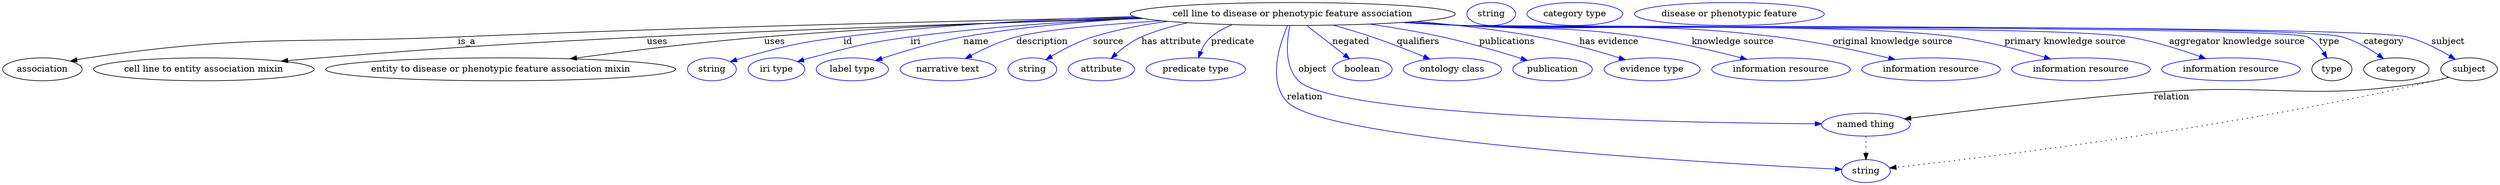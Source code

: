 digraph {
	graph [bb="0,0,3170.8,283"];
	node [label="\N"];
	"cell line to disease or phenotypic feature association"	[height=0.5,
		label="cell line to disease or phenotypic feature association",
		pos="1631,265",
		width=5.4342];
	association	[height=0.5,
		pos="50.046,178",
		width=1.3902];
	"cell line to disease or phenotypic feature association" -> association	[label=is_a,
		lp="579.05,221.5",
		pos="e,85.959,190.64 1442.8,260.01 1230.2,254.99 874.14,245.04 568.05,229 363.8,218.3 310.41,231.84 109.05,196 104.68,195.22 100.17,194.25 \
95.683,193.16"];
	"cell line to entity association mixin"	[height=0.5,
		pos="254.05,178",
		width=3.7733];
	"cell line to disease or phenotypic feature association" -> "cell line to entity association mixin"	[label=uses,
		lp="814.05,221.5",
		pos="e,350.04,190.82 1449,258.37 1281,252.69 1024.5,242.78 802.05,229 622.24,217.86 577.31,213.9 398.05,196 385.79,194.78 372.96,193.4 \
360.22,191.97"];
	"entity to disease or phenotypic feature association mixin"	[height=0.5,
		pos="618.05,178",
		width=5.8495];
	"cell line to disease or phenotypic feature association" -> "entity to disease or phenotypic feature association mixin"	[label=uses,
		lp="960.05,221.5",
		pos="e,704.25,194.46 1444.8,259.44 1307.2,254.86 1115.6,245.95 948.05,229 868.94,221 779.84,207.21 714.18,196.14"];
	id	[color=blue,
		height=0.5,
		label=string,
		pos="877.05,178",
		width=0.84854];
	"cell line to disease or phenotypic feature association" -> id	[color=blue,
		label=id,
		lp="1059.5,221.5",
		pos="e,900.49,189.73 1440.5,260.85 1327.6,256.89 1182.1,248.15 1054,229 992.1,219.73 976.51,215.65 917.05,196 914.66,195.21 912.23,194.34 \
909.79,193.43",
		style=solid];
	iri	[color=blue,
		height=0.5,
		label="iri type",
		pos="962.05,178",
		width=1.011];
	"cell line to disease or phenotypic feature association" -> iri	[color=blue,
		label=iri,
		lp="1145.5,221.5",
		pos="e,990.1,189.91 1447.9,258.63 1355,253.97 1240.5,245.26 1139,229 1079.8,219.5 1065.4,213.77 1008,196 1005.3,195.15 1002.5,194.23 \
999.65,193.27",
		style=solid];
	name	[color=blue,
		height=0.5,
		label="label type",
		pos="1062,178",
		width=1.2638];
	"cell line to disease or phenotypic feature association" -> name	[color=blue,
		label=name,
		lp="1224.5,221.5",
		pos="e,1092.1,191.67 1447.9,258.6 1373.2,253.86 1286.4,245.11 1209,229 1171.7,221.22 1130.7,206.77 1101.5,195.39",
		style=solid];
	description	[color=blue,
		height=0.5,
		label="narrative text",
		pos="1183,178",
		width=1.6068];
	"cell line to disease or phenotypic feature association" -> description	[color=blue,
		label=description,
		lp="1309.5,221.5",
		pos="e,1206.8,194.66 1446.7,258.93 1391.9,253.9 1332.3,244.87 1279,229 1256.8,222.37 1233.7,210.51 1215.7,200",
		style=solid];
	source	[color=blue,
		height=0.5,
		label=string,
		pos="1289,178",
		width=0.84854];
	"cell line to disease or phenotypic feature association" -> source	[color=blue,
		label=source,
		lp="1394,221.5",
		pos="e,1307.7,192.59 1481.8,253.3 1446.5,248.11 1409.5,240.41 1376,229 1354.8,221.73 1332.8,209.08 1316.3,198.32",
		style=solid];
	"has attribute"	[color=blue,
		height=0.5,
		label=attribute,
		pos="1378,178",
		width=1.1193];
	"cell line to disease or phenotypic feature association" -> "has attribute"	[color=blue,
		label="has attribute",
		lp="1472.5,221.5",
		pos="e,1393.1,195.06 1507.6,251.03 1484.2,245.94 1460.3,238.86 1439,229 1424.8,222.43 1411.2,211.76 1400.4,201.96",
		style=solid];
	predicate	[color=blue,
		height=0.5,
		label="predicate type",
		pos="1497,178",
		width=1.679];
	"cell line to disease or phenotypic feature association" -> predicate	[color=blue,
		label=predicate,
		lp="1546,221.5",
		pos="e,1501.4,196 1554,248.44 1542.1,243.61 1530.6,237.28 1521,229 1513.9,222.82 1508.8,214.08 1505.1,205.62",
		style=solid];
	object	[color=blue,
		height=0.5,
		label="named thing",
		pos="2360,91",
		width=1.5346];
	"cell line to disease or phenotypic feature association" -> object	[color=blue,
		label=object,
		lp="1657,178",
		pos="e,2305.2,93.214 1626.6,246.91 1621.8,223.77 1617.5,182.77 1640,160 1685.7,113.98 2126.4,97.953 2294.9,93.48",
		style=solid];
	relation	[color=blue,
		height=0.5,
		label=string,
		pos="2360,18",
		width=0.84854];
	"cell line to disease or phenotypic feature association" -> relation	[color=blue,
		label=relation,
		lp="1661,134.5",
		pos="e,2329.5,20.181 1623.9,246.85 1621.9,241.26 1620,234.96 1619,229 1611.4,183.35 1601.5,152.65 1640,127 1753.1,51.72 2183.8,26.719 \
2319.1,20.635",
		style=solid];
	negated	[color=blue,
		height=0.5,
		label=boolean,
		pos="1721,178",
		width=1.0652];
	"cell line to disease or phenotypic feature association" -> negated	[color=blue,
		label=negated,
		lp="1703.5,221.5",
		pos="e,1704.7,194.46 1649.3,246.8 1663.1,233.75 1682.2,215.68 1697.2,201.49",
		style=solid];
	qualifiers	[color=blue,
		height=0.5,
		label="ontology class",
		pos="1839,178",
		width=1.7151];
	"cell line to disease or phenotypic feature association" -> qualifiers	[color=blue,
		label=qualifiers,
		lp="1788.5,221.5",
		pos="e,1808.5,193.7 1679.7,247.53 1695.5,241.92 1713.1,235.44 1729,229 1752.7,219.44 1778.6,207.7 1799.4,198",
		style=solid];
	publications	[color=blue,
		height=0.5,
		label=publication,
		pos="1969,178",
		width=1.3902];
	"cell line to disease or phenotypic feature association" -> publications	[color=blue,
		label=publications,
		lp="1902.5,221.5",
		pos="e,1935.5,191.54 1724.3,249.09 1754.4,243.6 1787.8,236.79 1818,229 1854.9,219.49 1895.9,205.72 1925.8,195.03",
		style=solid];
	"has evidence"	[color=blue,
		height=0.5,
		label="evidence type",
		pos="2097,178",
		width=1.661];
	"cell line to disease or phenotypic feature association" -> "has evidence"	[color=blue,
		label="has evidence",
		lp="2032,221.5",
		pos="e,2061.4,192.55 1779,253.18 1830.3,247.86 1888,240.11 1940,229 1978.4,220.8 2020.7,207.03 2051.8,196.02",
		style=solid];
	"knowledge source"	[color=blue,
		height=0.5,
		label="information resource",
		pos="2260,178",
		width=2.3651];
	"cell line to disease or phenotypic feature association" -> "knowledge source"	[color=blue,
		label="knowledge source",
		lp="2189.5,221.5",
		pos="e,2215.1,193.37 1769.9,252.3 1791.7,250.5 1814,248.68 1835,247 1939.9,238.63 1967.3,246.52 2071,229 2117,221.24 2168,207.43 2205.4,\
196.29",
		style=solid];
	"original knowledge source"	[color=blue,
		height=0.5,
		label="information resource",
		pos="2448,178",
		width=2.3651];
	"cell line to disease or phenotypic feature association" -> "original knowledge source"	[color=blue,
		label="original knowledge source",
		lp="2390.5,221.5",
		pos="e,2401.3,193.16 1766.2,251.99 1789.2,250.16 1812.8,248.42 1835,247 2016.2,235.46 2063.4,254.63 2243,229 2294,221.74 2350.7,207.4 \
2391.6,195.93",
		style=solid];
	"primary knowledge source"	[color=blue,
		height=0.5,
		label="information resource",
		pos="2636,178",
		width=2.3651];
	"cell line to disease or phenotypic feature association" -> "primary knowledge source"	[color=blue,
		label="primary knowledge source",
		lp="2607,221.5",
		pos="e,2596.1,194.02 1764.6,251.82 1788,249.98 1812.2,248.27 1835,247 1975.3,239.16 2328.3,251.12 2467,229 2508.2,222.45 2553.3,208.73 \
2586.6,197.32",
		style=solid];
	"aggregator knowledge source"	[color=blue,
		height=0.5,
		label="information resource",
		pos="2824,178",
		width=2.3651];
	"cell line to disease or phenotypic feature association" -> "aggregator knowledge source"	[color=blue,
		label="aggregator knowledge source",
		lp="2820,221.5",
		pos="e,2790.1,194.62 1763.7,251.74 1787.5,249.89 1812,248.2 1835,247 1929.3,242.08 2591.3,246.09 2684,229 2717.5,222.83 2753.7,209.74 \
2780.9,198.5",
		style=solid];
	type	[height=0.5,
		pos="2954,178",
		width=0.75];
	"cell line to disease or phenotypic feature association" -> type	[color=blue,
		label=type,
		lp="2939,221.5",
		pos="e,2943.4,194.89 1763.2,251.7 1787.1,249.84 1811.8,248.16 1835,247 1894.4,244.03 2849.4,252.19 2904,229 2917.1,223.48 2928.5,212.8 \
2937.1,202.73",
		style=solid];
	category	[height=0.5,
		pos="3040,178",
		width=1.1374];
	"cell line to disease or phenotypic feature association" -> category	[color=blue,
		label=category,
		lp="3013.5,221.5",
		pos="e,3021.1,194.05 1763.2,251.69 1787.1,249.83 1811.8,248.15 1835,247 1897.2,243.91 2895.1,245.83 2955,229 2975.9,223.14 2996.9,210.85 \
3012.8,199.93",
		style=solid];
	subject	[height=0.5,
		pos="3135,178",
		width=0.99297];
	"cell line to disease or phenotypic feature association" -> subject	[color=blue,
		label=subject,
		lp="3097.5,221.5",
		pos="e,3115.3,193.11 1762.9,251.69 1786.9,249.82 1811.7,248.15 1835,247 1902,243.72 2976.2,245.7 3041,229 3064.5,222.96 3088.6,209.99 \
3106.5,198.77",
		style=solid];
	object -> relation	[pos="e,2360,36.029 2360,72.813 2360,64.789 2360,55.047 2360,46.069",
		style=dotted];
	association_type	[color=blue,
		height=0.5,
		label=string,
		pos="1875,265",
		width=0.84854];
	association_category	[color=blue,
		height=0.5,
		label="category type",
		pos="1982,265",
		width=1.6249];
	subject -> object	[label=relation,
		lp="2754,134.5",
		pos="e,2408.5,99.799 3108.8,165.53 3102.7,163.32 3096.3,161.3 3090,160 2934.5,127.54 2891.2,156.57 2733,142 2621.4,131.72 2491.7,112.74 \
2418.4,101.35"];
	subject -> relation	[pos="e,2389.7,22.872 3108.2,165.99 3102.3,163.82 3096,161.68 3090,160 2831.4,86.736 2510.4,39.353 2399.7,24.234",
		style=dotted];
	"cell line to disease or phenotypic feature association_subject"	[color=blue,
		height=0.5,
		label="disease or phenotypic feature",
		pos="2173,265",
		width=3.1775];
}
